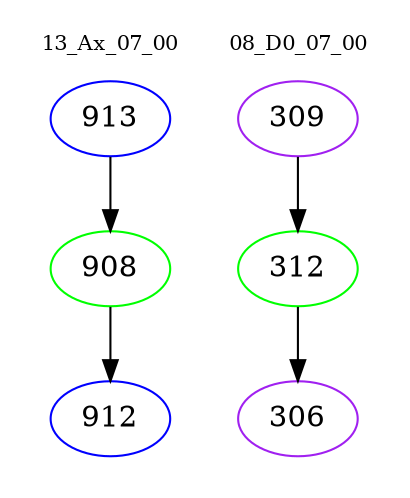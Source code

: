 digraph{
subgraph cluster_0 {
color = white
label = "13_Ax_07_00";
fontsize=10;
T0_913 [label="913", color="blue"]
T0_913 -> T0_908 [color="black"]
T0_908 [label="908", color="green"]
T0_908 -> T0_912 [color="black"]
T0_912 [label="912", color="blue"]
}
subgraph cluster_1 {
color = white
label = "08_D0_07_00";
fontsize=10;
T1_309 [label="309", color="purple"]
T1_309 -> T1_312 [color="black"]
T1_312 [label="312", color="green"]
T1_312 -> T1_306 [color="black"]
T1_306 [label="306", color="purple"]
}
}
